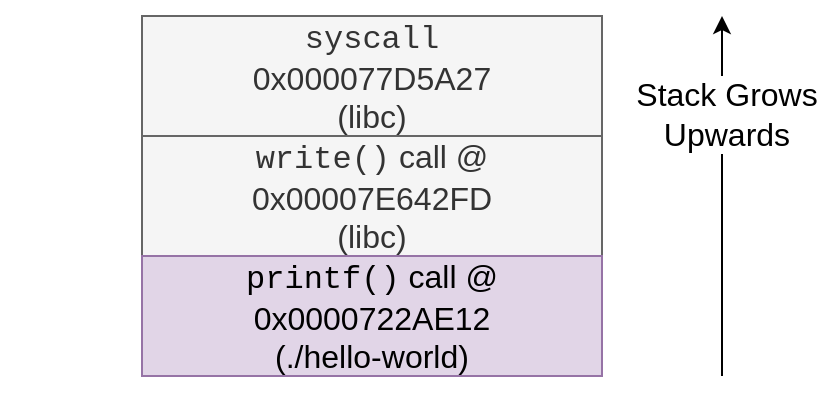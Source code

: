 <mxfile version="26.2.15">
  <diagram name="Page-1" id="2b4rGAgmm4j_HavjOSro">
    <mxGraphModel dx="1234" dy="898" grid="1" gridSize="10" guides="1" tooltips="1" connect="1" arrows="1" fold="1" page="1" pageScale="1" pageWidth="1169" pageHeight="827" math="0" shadow="0">
      <root>
        <mxCell id="0" />
        <mxCell id="1" parent="0" />
        <mxCell id="ET4sQvLe-qH8WXXWUKes-1" value="&lt;div&gt;&lt;font face=&quot;Courier New&quot;&gt;syscall&lt;/font&gt;&lt;/div&gt;0x000077D5A27&lt;div&gt;(libc)&lt;/div&gt;" style="rounded=0;whiteSpace=wrap;html=1;fillColor=#f5f5f5;fontColor=#333333;strokeColor=#666666;fontSize=16;" parent="1" vertex="1">
          <mxGeometry x="120" y="10" width="230" height="60" as="geometry" />
        </mxCell>
        <mxCell id="ET4sQvLe-qH8WXXWUKes-2" value="&lt;div&gt;&lt;font face=&quot;Courier New&quot;&gt;write()&lt;/font&gt; call @&lt;/div&gt;0x00007E642FD&lt;div&gt;(libc)&lt;/div&gt;" style="rounded=0;whiteSpace=wrap;html=1;fillColor=#f5f5f5;fontColor=#333333;strokeColor=#666666;fontSize=16;" parent="1" vertex="1">
          <mxGeometry x="120" y="70" width="230" height="60" as="geometry" />
        </mxCell>
        <mxCell id="ET4sQvLe-qH8WXXWUKes-3" value="&lt;div&gt;&lt;font face=&quot;Courier New&quot;&gt;printf()&lt;/font&gt; call @&lt;/div&gt;0x0000722AE12&lt;div&gt;(./hello-world)&lt;/div&gt;" style="rounded=0;whiteSpace=wrap;html=1;fillColor=#e1d5e7;strokeColor=#9673a6;fontSize=16;" parent="1" vertex="1">
          <mxGeometry x="120" y="130" width="230" height="60" as="geometry" />
        </mxCell>
        <mxCell id="1gVk3C1tYqALvlhjSYg7-1" value="" style="edgeStyle=none;orthogonalLoop=1;jettySize=auto;html=1;rounded=0;" parent="1" edge="1">
          <mxGeometry width="100" relative="1" as="geometry">
            <mxPoint x="410" y="190" as="sourcePoint" />
            <mxPoint x="410" y="10" as="targetPoint" />
            <Array as="points" />
          </mxGeometry>
        </mxCell>
        <mxCell id="1gVk3C1tYqALvlhjSYg7-2" value="&lt;font style=&quot;font-size: 16px;&quot;&gt;Stack Grows&lt;/font&gt;&lt;div&gt;&lt;font style=&quot;font-size: 16px;&quot;&gt;Upwards&lt;/font&gt;&lt;/div&gt;" style="edgeLabel;html=1;align=center;verticalAlign=middle;resizable=0;points=[];" parent="1gVk3C1tYqALvlhjSYg7-1" vertex="1" connectable="0">
          <mxGeometry x="0.456" y="-2" relative="1" as="geometry">
            <mxPoint as="offset" />
          </mxGeometry>
        </mxCell>
        <mxCell id="1gVk3C1tYqALvlhjSYg7-4" value="" style="edgeStyle=none;orthogonalLoop=1;jettySize=auto;html=1;rounded=0;fontColor=none;noLabel=1;endSize=0;strokeWidth=0;startSize=0;strokeColor=none;" parent="1" edge="1">
          <mxGeometry width="100" relative="1" as="geometry">
            <mxPoint x="50" y="190" as="sourcePoint" />
            <mxPoint x="50" y="10" as="targetPoint" />
            <Array as="points" />
          </mxGeometry>
        </mxCell>
        <mxCell id="1gVk3C1tYqALvlhjSYg7-5" value="&lt;font style=&quot;font-size: 16px;&quot;&gt;Stack Grows&lt;/font&gt;&lt;div&gt;&lt;font style=&quot;font-size: 16px;&quot;&gt;Upwards&lt;/font&gt;&lt;/div&gt;" style="edgeLabel;html=1;align=center;verticalAlign=middle;resizable=0;points=[];fontColor=none;noLabel=1;" parent="1gVk3C1tYqALvlhjSYg7-4" vertex="1" connectable="0">
          <mxGeometry x="0.456" y="-2" relative="1" as="geometry">
            <mxPoint as="offset" />
          </mxGeometry>
        </mxCell>
      </root>
    </mxGraphModel>
  </diagram>
</mxfile>
